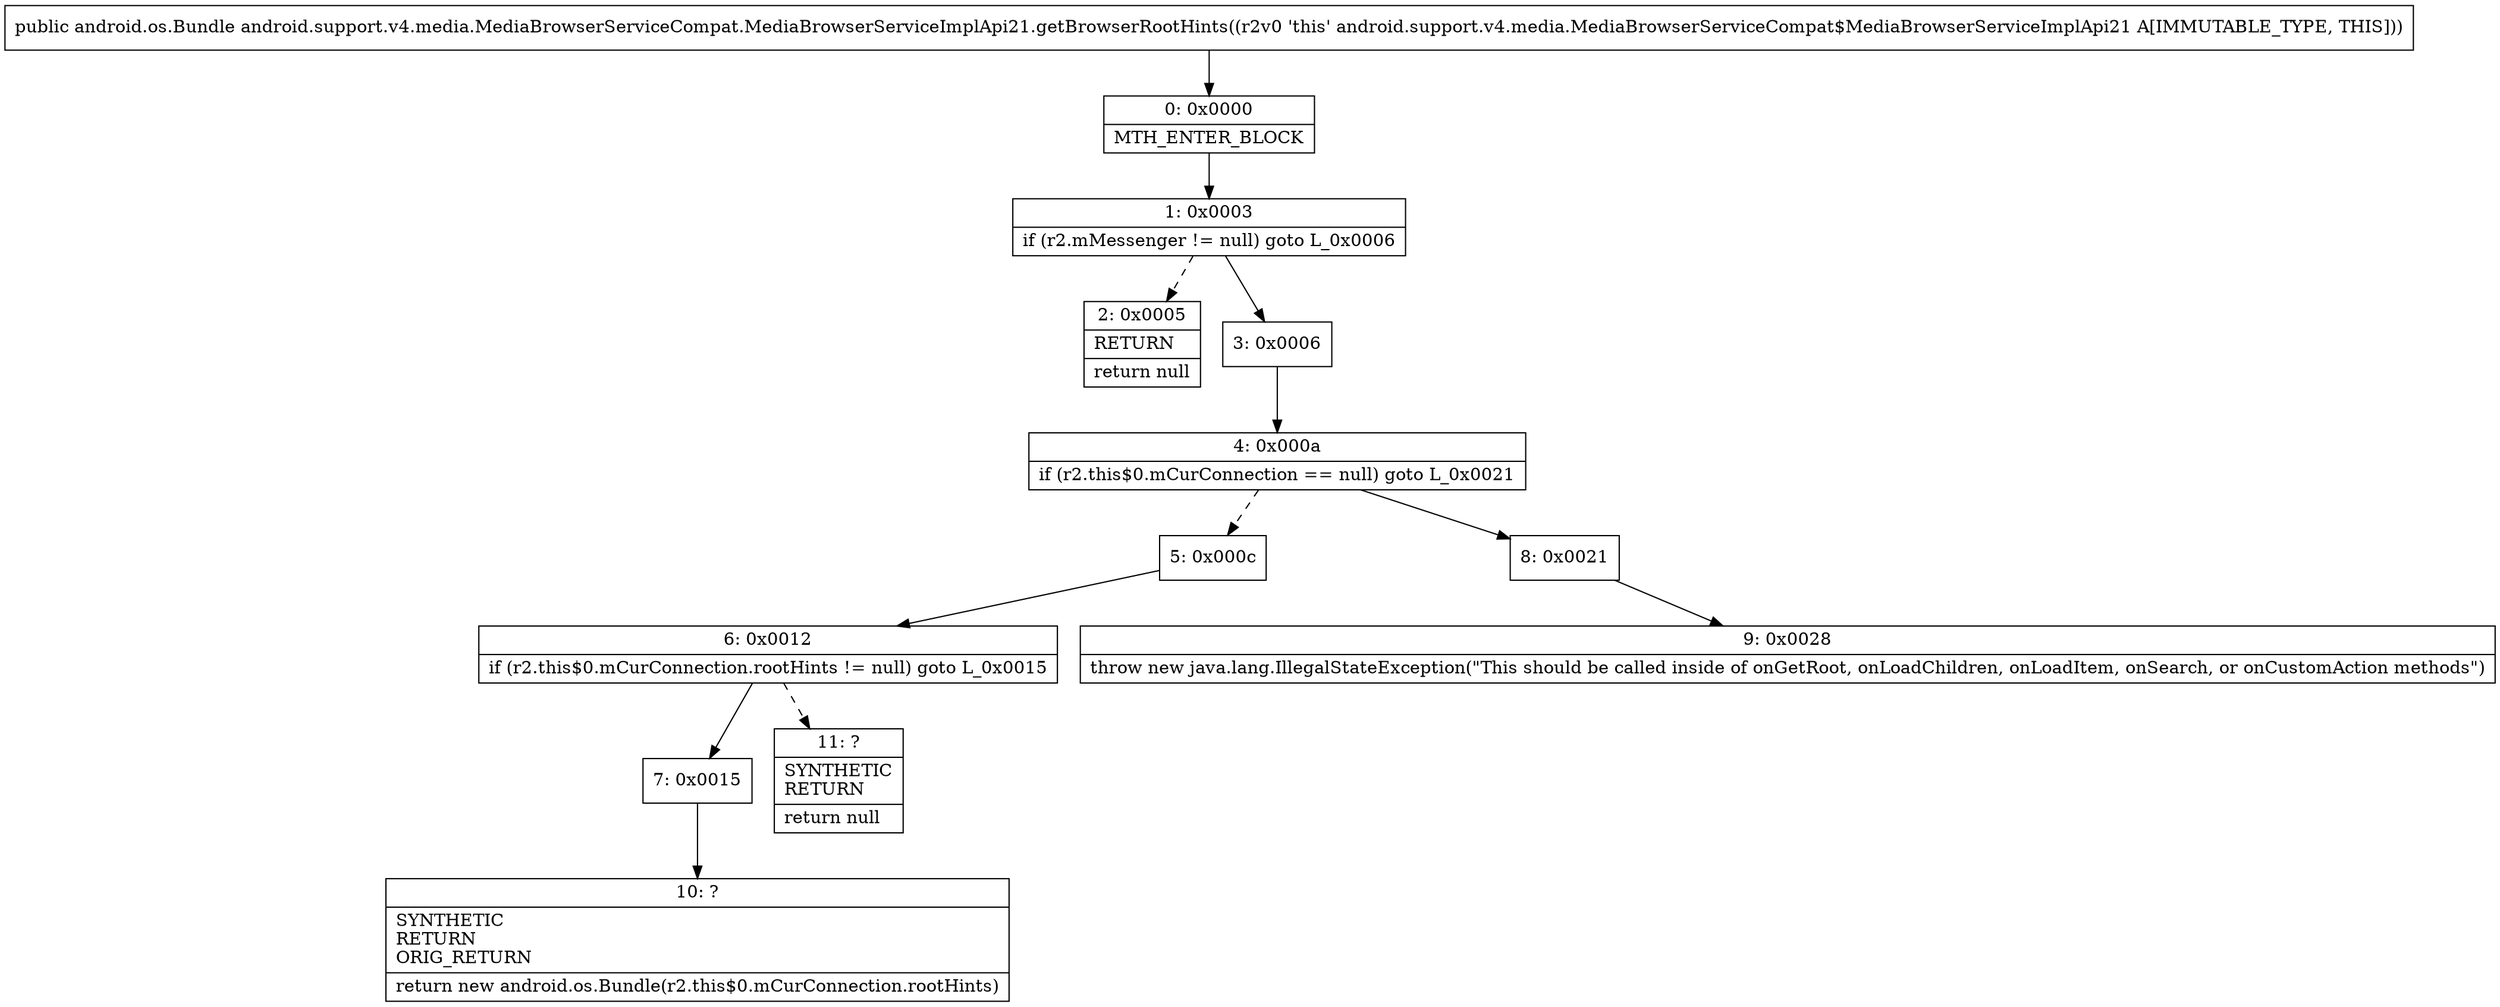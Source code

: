 digraph "CFG forandroid.support.v4.media.MediaBrowserServiceCompat.MediaBrowserServiceImplApi21.getBrowserRootHints()Landroid\/os\/Bundle;" {
Node_0 [shape=record,label="{0\:\ 0x0000|MTH_ENTER_BLOCK\l}"];
Node_1 [shape=record,label="{1\:\ 0x0003|if (r2.mMessenger != null) goto L_0x0006\l}"];
Node_2 [shape=record,label="{2\:\ 0x0005|RETURN\l|return null\l}"];
Node_3 [shape=record,label="{3\:\ 0x0006}"];
Node_4 [shape=record,label="{4\:\ 0x000a|if (r2.this$0.mCurConnection == null) goto L_0x0021\l}"];
Node_5 [shape=record,label="{5\:\ 0x000c}"];
Node_6 [shape=record,label="{6\:\ 0x0012|if (r2.this$0.mCurConnection.rootHints != null) goto L_0x0015\l}"];
Node_7 [shape=record,label="{7\:\ 0x0015}"];
Node_8 [shape=record,label="{8\:\ 0x0021}"];
Node_9 [shape=record,label="{9\:\ 0x0028|throw new java.lang.IllegalStateException(\"This should be called inside of onGetRoot, onLoadChildren, onLoadItem, onSearch, or onCustomAction methods\")\l}"];
Node_10 [shape=record,label="{10\:\ ?|SYNTHETIC\lRETURN\lORIG_RETURN\l|return new android.os.Bundle(r2.this$0.mCurConnection.rootHints)\l}"];
Node_11 [shape=record,label="{11\:\ ?|SYNTHETIC\lRETURN\l|return null\l}"];
MethodNode[shape=record,label="{public android.os.Bundle android.support.v4.media.MediaBrowserServiceCompat.MediaBrowserServiceImplApi21.getBrowserRootHints((r2v0 'this' android.support.v4.media.MediaBrowserServiceCompat$MediaBrowserServiceImplApi21 A[IMMUTABLE_TYPE, THIS])) }"];
MethodNode -> Node_0;
Node_0 -> Node_1;
Node_1 -> Node_2[style=dashed];
Node_1 -> Node_3;
Node_3 -> Node_4;
Node_4 -> Node_5[style=dashed];
Node_4 -> Node_8;
Node_5 -> Node_6;
Node_6 -> Node_7;
Node_6 -> Node_11[style=dashed];
Node_7 -> Node_10;
Node_8 -> Node_9;
}


